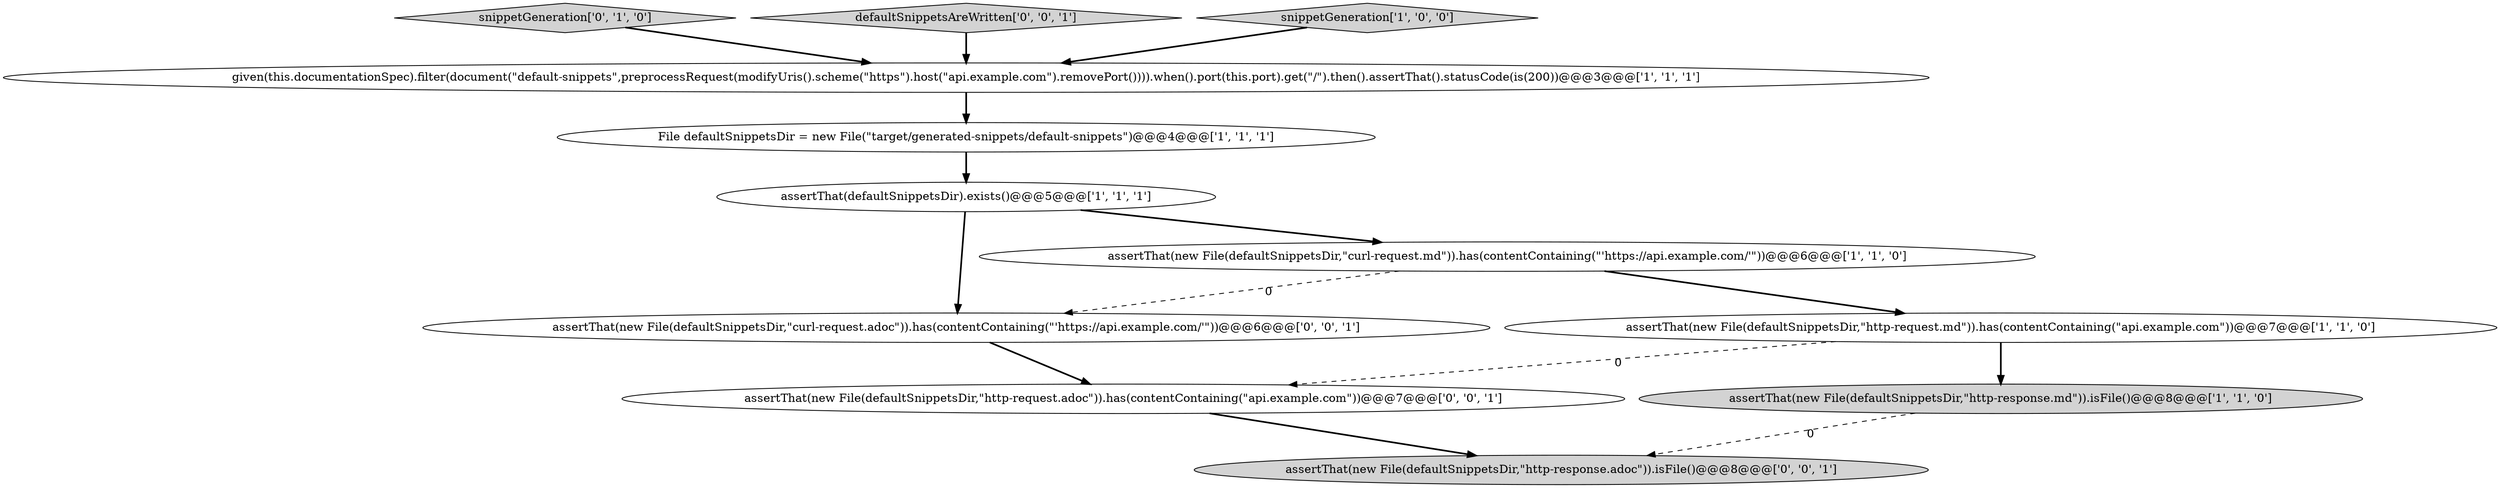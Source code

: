digraph {
2 [style = filled, label = "assertThat(defaultSnippetsDir).exists()@@@5@@@['1', '1', '1']", fillcolor = white, shape = ellipse image = "AAA0AAABBB1BBB"];
7 [style = filled, label = "snippetGeneration['0', '1', '0']", fillcolor = lightgray, shape = diamond image = "AAA0AAABBB2BBB"];
0 [style = filled, label = "given(this.documentationSpec).filter(document(\"default-snippets\",preprocessRequest(modifyUris().scheme(\"https\").host(\"api.example.com\").removePort()))).when().port(this.port).get(\"/\").then().assertThat().statusCode(is(200))@@@3@@@['1', '1', '1']", fillcolor = white, shape = ellipse image = "AAA0AAABBB1BBB"];
8 [style = filled, label = "defaultSnippetsAreWritten['0', '0', '1']", fillcolor = lightgray, shape = diamond image = "AAA0AAABBB3BBB"];
9 [style = filled, label = "assertThat(new File(defaultSnippetsDir,\"http-request.adoc\")).has(contentContaining(\"api.example.com\"))@@@7@@@['0', '0', '1']", fillcolor = white, shape = ellipse image = "AAA0AAABBB3BBB"];
6 [style = filled, label = "assertThat(new File(defaultSnippetsDir,\"http-request.md\")).has(contentContaining(\"api.example.com\"))@@@7@@@['1', '1', '0']", fillcolor = white, shape = ellipse image = "AAA0AAABBB1BBB"];
1 [style = filled, label = "assertThat(new File(defaultSnippetsDir,\"http-response.md\")).isFile()@@@8@@@['1', '1', '0']", fillcolor = lightgray, shape = ellipse image = "AAA0AAABBB1BBB"];
11 [style = filled, label = "assertThat(new File(defaultSnippetsDir,\"curl-request.adoc\")).has(contentContaining(\"'https://api.example.com/'\"))@@@6@@@['0', '0', '1']", fillcolor = white, shape = ellipse image = "AAA0AAABBB3BBB"];
3 [style = filled, label = "snippetGeneration['1', '0', '0']", fillcolor = lightgray, shape = diamond image = "AAA0AAABBB1BBB"];
5 [style = filled, label = "assertThat(new File(defaultSnippetsDir,\"curl-request.md\")).has(contentContaining(\"'https://api.example.com/'\"))@@@6@@@['1', '1', '0']", fillcolor = white, shape = ellipse image = "AAA0AAABBB1BBB"];
4 [style = filled, label = "File defaultSnippetsDir = new File(\"target/generated-snippets/default-snippets\")@@@4@@@['1', '1', '1']", fillcolor = white, shape = ellipse image = "AAA0AAABBB1BBB"];
10 [style = filled, label = "assertThat(new File(defaultSnippetsDir,\"http-response.adoc\")).isFile()@@@8@@@['0', '0', '1']", fillcolor = lightgray, shape = ellipse image = "AAA0AAABBB3BBB"];
8->0 [style = bold, label=""];
6->1 [style = bold, label=""];
7->0 [style = bold, label=""];
4->2 [style = bold, label=""];
1->10 [style = dashed, label="0"];
5->6 [style = bold, label=""];
9->10 [style = bold, label=""];
5->11 [style = dashed, label="0"];
11->9 [style = bold, label=""];
0->4 [style = bold, label=""];
2->11 [style = bold, label=""];
3->0 [style = bold, label=""];
2->5 [style = bold, label=""];
6->9 [style = dashed, label="0"];
}
